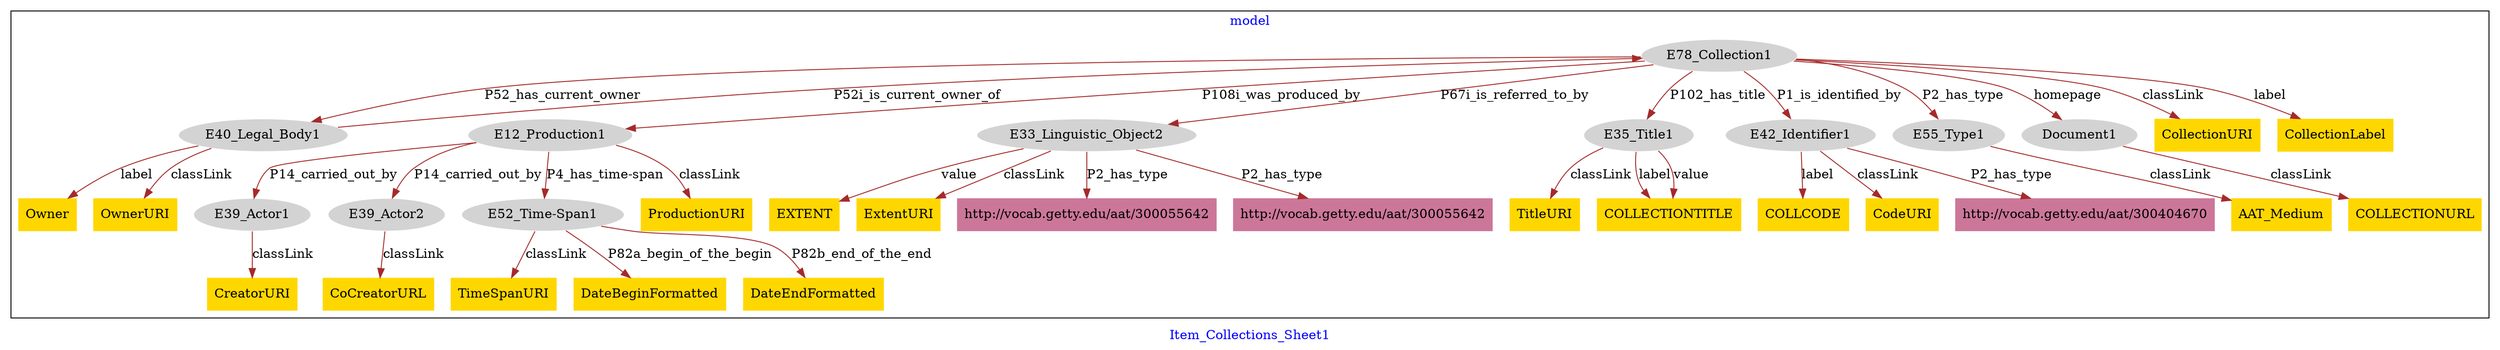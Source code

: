 digraph n0 {
fontcolor="blue"
remincross="true"
label="Item_Collections_Sheet1"
subgraph cluster {
label="model"
n2[style="filled",color="white",fillcolor="lightgray",label="E12_Production1"];
n3[style="filled",color="white",fillcolor="lightgray",label="E39_Actor1"];
n4[style="filled",color="white",fillcolor="lightgray",label="E39_Actor2"];
n5[style="filled",color="white",fillcolor="lightgray",label="E52_Time-Span1"];
n6[style="filled",color="white",fillcolor="lightgray",label="E40_Legal_Body1"];
n7[style="filled",color="white",fillcolor="lightgray",label="E78_Collection1"];
n8[style="filled",color="white",fillcolor="lightgray",label="E33_Linguistic_Object2"];
n9[style="filled",color="white",fillcolor="lightgray",label="E35_Title1"];
n10[style="filled",color="white",fillcolor="lightgray",label="E42_Identifier1"];
n11[style="filled",color="white",fillcolor="lightgray",label="E55_Type1"];
n12[style="filled",color="white",fillcolor="lightgray",label="Document1"];
n13[shape="plaintext",style="filled",fillcolor="gold",label="COLLCODE"];
n14[shape="plaintext",style="filled",fillcolor="gold",label="CollectionURI"];
n15[shape="plaintext",style="filled",fillcolor="gold",label="CodeURI"];
n16[shape="plaintext",style="filled",fillcolor="gold",label="EXTENT"];
n17[shape="plaintext",style="filled",fillcolor="gold",label="AAT_Medium"];
n18[shape="plaintext",style="filled",fillcolor="gold",label="TimeSpanURI"];
n19[shape="plaintext",style="filled",fillcolor="gold",label="Owner"];
n20[shape="plaintext",style="filled",fillcolor="gold",label="DateBeginFormatted"];
n21[shape="plaintext",style="filled",fillcolor="gold",label="CollectionLabel"];
n22[shape="plaintext",style="filled",fillcolor="gold",label="CoCreatorURL"];
n23[shape="plaintext",style="filled",fillcolor="gold",label="ProductionURI"];
n24[shape="plaintext",style="filled",fillcolor="gold",label="OwnerURI"];
n25[shape="plaintext",style="filled",fillcolor="gold",label="TitleURI"];
n26[shape="plaintext",style="filled",fillcolor="gold",label="DateEndFormatted"];
n27[shape="plaintext",style="filled",fillcolor="gold",label="ExtentURI"];
n28[shape="plaintext",style="filled",fillcolor="gold",label="CreatorURI"];
n29[shape="plaintext",style="filled",fillcolor="gold",label="COLLECTIONTITLE"];
n30[shape="plaintext",style="filled",fillcolor="gold",label="COLLECTIONURL"];
n31[shape="plaintext",style="filled",fillcolor="#CC7799",label="http://vocab.getty.edu/aat/300055642"];
n32[shape="plaintext",style="filled",fillcolor="#CC7799",label="http://vocab.getty.edu/aat/300055642"];
n33[shape="plaintext",style="filled",fillcolor="#CC7799",label="http://vocab.getty.edu/aat/300404670"];
}
n2 -> n3[color="brown",fontcolor="black",label="P14_carried_out_by"]
n2 -> n4[color="brown",fontcolor="black",label="P14_carried_out_by"]
n2 -> n5[color="brown",fontcolor="black",label="P4_has_time-span"]
n6 -> n7[color="brown",fontcolor="black",label="P52i_is_current_owner_of"]
n7 -> n2[color="brown",fontcolor="black",label="P108i_was_produced_by"]
n7 -> n8[color="brown",fontcolor="black",label="P67i_is_referred_to_by"]
n7 -> n9[color="brown",fontcolor="black",label="P102_has_title"]
n7 -> n10[color="brown",fontcolor="black",label="P1_is_identified_by"]
n7 -> n11[color="brown",fontcolor="black",label="P2_has_type"]
n7 -> n12[color="brown",fontcolor="black",label="homepage"]
n10 -> n13[color="brown",fontcolor="black",label="label"]
n7 -> n14[color="brown",fontcolor="black",label="classLink"]
n10 -> n15[color="brown",fontcolor="black",label="classLink"]
n8 -> n16[color="brown",fontcolor="black",label="value"]
n11 -> n17[color="brown",fontcolor="black",label="classLink"]
n5 -> n18[color="brown",fontcolor="black",label="classLink"]
n6 -> n19[color="brown",fontcolor="black",label="label"]
n5 -> n20[color="brown",fontcolor="black",label="P82a_begin_of_the_begin"]
n7 -> n21[color="brown",fontcolor="black",label="label"]
n4 -> n22[color="brown",fontcolor="black",label="classLink"]
n2 -> n23[color="brown",fontcolor="black",label="classLink"]
n6 -> n24[color="brown",fontcolor="black",label="classLink"]
n9 -> n25[color="brown",fontcolor="black",label="classLink"]
n5 -> n26[color="brown",fontcolor="black",label="P82b_end_of_the_end"]
n8 -> n27[color="brown",fontcolor="black",label="classLink"]
n3 -> n28[color="brown",fontcolor="black",label="classLink"]
n9 -> n29[color="brown",fontcolor="black",label="label"]
n12 -> n30[color="brown",fontcolor="black",label="classLink"]
n7 -> n6[color="brown",fontcolor="black",label="P52_has_current_owner"]
n9 -> n29[color="brown",fontcolor="black",label="value"]
n8 -> n31[color="brown",fontcolor="black",label="P2_has_type"]
n8 -> n32[color="brown",fontcolor="black",label="P2_has_type"]
n10 -> n33[color="brown",fontcolor="black",label="P2_has_type"]
}
